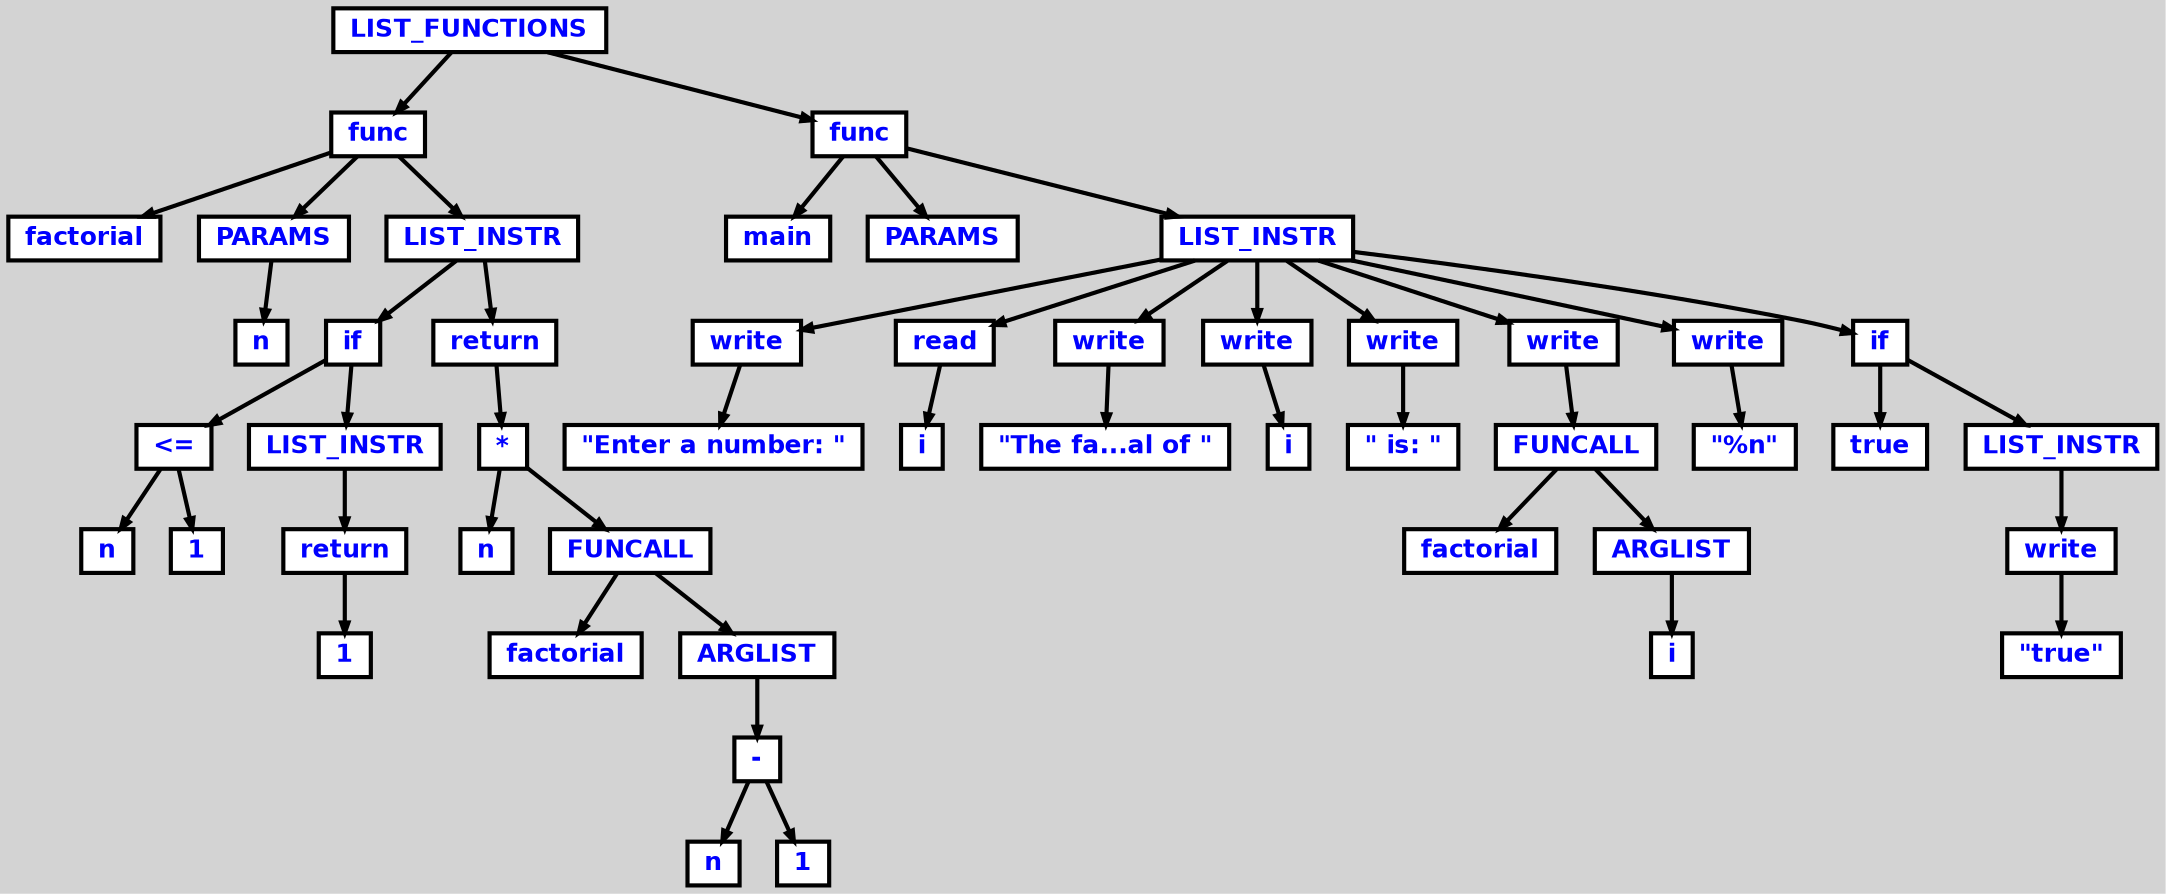 digraph {

	ordering=out;
	ranksep=.4;
	bgcolor="lightgrey"; node [shape=box, fixedsize=false, fontsize=12, fontname="Helvetica-bold", fontcolor="blue"
		width=.25, height=.25, color="black", fillcolor="white", style="filled, solid, bold"];
	edge [arrowsize=.5, color="black", style="bold"]

  n0 [label="LIST_FUNCTIONS"];
  n1 [label="func"];
  n1 [label="func"];
  n2 [label="factorial"];
  n3 [label="PARAMS"];
  n3 [label="PARAMS"];
  n4 [label="n"];
  n5 [label="LIST_INSTR"];
  n5 [label="LIST_INSTR"];
  n6 [label="if"];
  n6 [label="if"];
  n7 [label="<="];
  n7 [label="<="];
  n8 [label="n"];
  n9 [label="1"];
  n10 [label="LIST_INSTR"];
  n10 [label="LIST_INSTR"];
  n11 [label="return"];
  n11 [label="return"];
  n12 [label="1"];
  n13 [label="return"];
  n13 [label="return"];
  n14 [label="*"];
  n14 [label="*"];
  n15 [label="n"];
  n16 [label="FUNCALL"];
  n16 [label="FUNCALL"];
  n17 [label="factorial"];
  n18 [label="ARGLIST"];
  n18 [label="ARGLIST"];
  n19 [label="-"];
  n19 [label="-"];
  n20 [label="n"];
  n21 [label="1"];
  n22 [label="func"];
  n22 [label="func"];
  n23 [label="main"];
  n24 [label="PARAMS"];
  n25 [label="LIST_INSTR"];
  n25 [label="LIST_INSTR"];
  n26 [label="write"];
  n26 [label="write"];
  n27 [label="\"Enter a number: \""];
  n28 [label="read"];
  n28 [label="read"];
  n29 [label="i"];
  n30 [label="write"];
  n30 [label="write"];
  n31 [label="\"The fa...al of \""];
  n32 [label="write"];
  n32 [label="write"];
  n33 [label="i"];
  n34 [label="write"];
  n34 [label="write"];
  n35 [label="\" is: \""];
  n36 [label="write"];
  n36 [label="write"];
  n37 [label="FUNCALL"];
  n37 [label="FUNCALL"];
  n38 [label="factorial"];
  n39 [label="ARGLIST"];
  n39 [label="ARGLIST"];
  n40 [label="i"];
  n41 [label="write"];
  n41 [label="write"];
  n42 [label="\"%n\""];
  n43 [label="if"];
  n43 [label="if"];
  n44 [label="true"];
  n45 [label="LIST_INSTR"];
  n45 [label="LIST_INSTR"];
  n46 [label="write"];
  n46 [label="write"];
  n47 [label="\"true\""];

  n0 -> n1 // "LIST_FUNCTIONS" -> "func"
  n1 -> n2 // "func" -> "factorial"
  n1 -> n3 // "func" -> "PARAMS"
  n3 -> n4 // "PARAMS" -> "n"
  n1 -> n5 // "func" -> "LIST_INSTR"
  n5 -> n6 // "LIST_INSTR" -> "if"
  n6 -> n7 // "if" -> "<="
  n7 -> n8 // "<=" -> "n"
  n7 -> n9 // "<=" -> "1"
  n6 -> n10 // "if" -> "LIST_INSTR"
  n10 -> n11 // "LIST_INSTR" -> "return"
  n11 -> n12 // "return" -> "1"
  n5 -> n13 // "LIST_INSTR" -> "return"
  n13 -> n14 // "return" -> "*"
  n14 -> n15 // "*" -> "n"
  n14 -> n16 // "*" -> "FUNCALL"
  n16 -> n17 // "FUNCALL" -> "factorial"
  n16 -> n18 // "FUNCALL" -> "ARGLIST"
  n18 -> n19 // "ARGLIST" -> "-"
  n19 -> n20 // "-" -> "n"
  n19 -> n21 // "-" -> "1"
  n0 -> n22 // "LIST_FUNCTIONS" -> "func"
  n22 -> n23 // "func" -> "main"
  n22 -> n24 // "func" -> "PARAMS"
  n22 -> n25 // "func" -> "LIST_INSTR"
  n25 -> n26 // "LIST_INSTR" -> "write"
  n26 -> n27 // "write" -> "\"Enter a number: \""
  n25 -> n28 // "LIST_INSTR" -> "read"
  n28 -> n29 // "read" -> "i"
  n25 -> n30 // "LIST_INSTR" -> "write"
  n30 -> n31 // "write" -> "\"The fa...al of \""
  n25 -> n32 // "LIST_INSTR" -> "write"
  n32 -> n33 // "write" -> "i"
  n25 -> n34 // "LIST_INSTR" -> "write"
  n34 -> n35 // "write" -> "\" is: \""
  n25 -> n36 // "LIST_INSTR" -> "write"
  n36 -> n37 // "write" -> "FUNCALL"
  n37 -> n38 // "FUNCALL" -> "factorial"
  n37 -> n39 // "FUNCALL" -> "ARGLIST"
  n39 -> n40 // "ARGLIST" -> "i"
  n25 -> n41 // "LIST_INSTR" -> "write"
  n41 -> n42 // "write" -> "\"%n\""
  n25 -> n43 // "LIST_INSTR" -> "if"
  n43 -> n44 // "if" -> "true"
  n43 -> n45 // "if" -> "LIST_INSTR"
  n45 -> n46 // "LIST_INSTR" -> "write"
  n46 -> n47 // "write" -> "\"true\""

}
